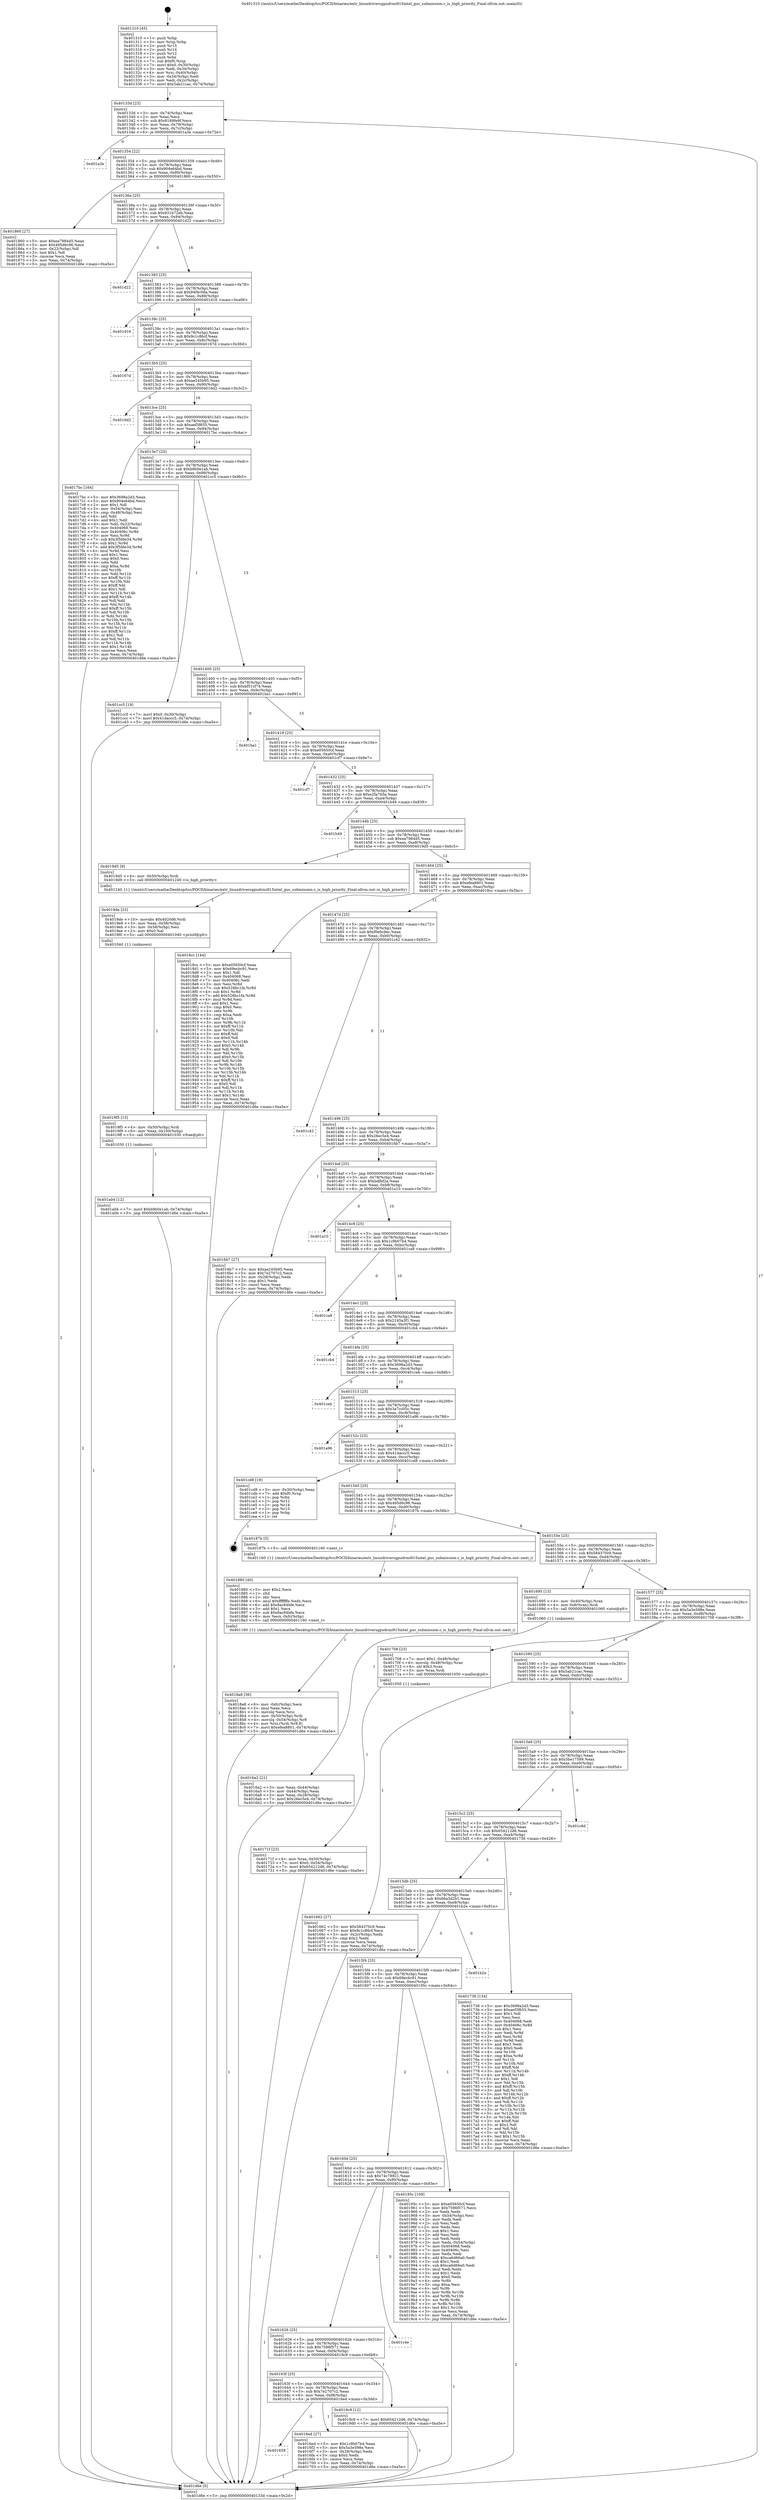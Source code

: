 digraph "0x401310" {
  label = "0x401310 (/mnt/c/Users/mathe/Desktop/tcc/POCII/binaries/extr_linuxdriversgpudrmi915intel_guc_submission.c_is_high_priority_Final-ollvm.out::main(0))"
  labelloc = "t"
  node[shape=record]

  Entry [label="",width=0.3,height=0.3,shape=circle,fillcolor=black,style=filled]
  "0x40133d" [label="{
     0x40133d [23]\l
     | [instrs]\l
     &nbsp;&nbsp;0x40133d \<+3\>: mov -0x74(%rbp),%eax\l
     &nbsp;&nbsp;0x401340 \<+2\>: mov %eax,%ecx\l
     &nbsp;&nbsp;0x401342 \<+6\>: sub $0x8189fe9f,%ecx\l
     &nbsp;&nbsp;0x401348 \<+3\>: mov %eax,-0x78(%rbp)\l
     &nbsp;&nbsp;0x40134b \<+3\>: mov %ecx,-0x7c(%rbp)\l
     &nbsp;&nbsp;0x40134e \<+6\>: je 0000000000401a3e \<main+0x72e\>\l
  }"]
  "0x401a3e" [label="{
     0x401a3e\l
  }", style=dashed]
  "0x401354" [label="{
     0x401354 [22]\l
     | [instrs]\l
     &nbsp;&nbsp;0x401354 \<+5\>: jmp 0000000000401359 \<main+0x49\>\l
     &nbsp;&nbsp;0x401359 \<+3\>: mov -0x78(%rbp),%eax\l
     &nbsp;&nbsp;0x40135c \<+5\>: sub $0x904e64bd,%eax\l
     &nbsp;&nbsp;0x401361 \<+3\>: mov %eax,-0x80(%rbp)\l
     &nbsp;&nbsp;0x401364 \<+6\>: je 0000000000401860 \<main+0x550\>\l
  }"]
  Exit [label="",width=0.3,height=0.3,shape=circle,fillcolor=black,style=filled,peripheries=2]
  "0x401860" [label="{
     0x401860 [27]\l
     | [instrs]\l
     &nbsp;&nbsp;0x401860 \<+5\>: mov $0xea7984d5,%eax\l
     &nbsp;&nbsp;0x401865 \<+5\>: mov $0x495d6c96,%ecx\l
     &nbsp;&nbsp;0x40186a \<+3\>: mov -0x22(%rbp),%dl\l
     &nbsp;&nbsp;0x40186d \<+3\>: test $0x1,%dl\l
     &nbsp;&nbsp;0x401870 \<+3\>: cmovne %ecx,%eax\l
     &nbsp;&nbsp;0x401873 \<+3\>: mov %eax,-0x74(%rbp)\l
     &nbsp;&nbsp;0x401876 \<+5\>: jmp 0000000000401d6e \<main+0xa5e\>\l
  }"]
  "0x40136a" [label="{
     0x40136a [25]\l
     | [instrs]\l
     &nbsp;&nbsp;0x40136a \<+5\>: jmp 000000000040136f \<main+0x5f\>\l
     &nbsp;&nbsp;0x40136f \<+3\>: mov -0x78(%rbp),%eax\l
     &nbsp;&nbsp;0x401372 \<+5\>: sub $0x931b72eb,%eax\l
     &nbsp;&nbsp;0x401377 \<+6\>: mov %eax,-0x84(%rbp)\l
     &nbsp;&nbsp;0x40137d \<+6\>: je 0000000000401d22 \<main+0xa12\>\l
  }"]
  "0x401a04" [label="{
     0x401a04 [12]\l
     | [instrs]\l
     &nbsp;&nbsp;0x401a04 \<+7\>: movl $0xb9b0e1ab,-0x74(%rbp)\l
     &nbsp;&nbsp;0x401a0b \<+5\>: jmp 0000000000401d6e \<main+0xa5e\>\l
  }"]
  "0x401d22" [label="{
     0x401d22\l
  }", style=dashed]
  "0x401383" [label="{
     0x401383 [25]\l
     | [instrs]\l
     &nbsp;&nbsp;0x401383 \<+5\>: jmp 0000000000401388 \<main+0x78\>\l
     &nbsp;&nbsp;0x401388 \<+3\>: mov -0x78(%rbp),%eax\l
     &nbsp;&nbsp;0x40138b \<+5\>: sub $0x94f4c08a,%eax\l
     &nbsp;&nbsp;0x401390 \<+6\>: mov %eax,-0x88(%rbp)\l
     &nbsp;&nbsp;0x401396 \<+6\>: je 0000000000401d16 \<main+0xa06\>\l
  }"]
  "0x4019f5" [label="{
     0x4019f5 [15]\l
     | [instrs]\l
     &nbsp;&nbsp;0x4019f5 \<+4\>: mov -0x50(%rbp),%rdi\l
     &nbsp;&nbsp;0x4019f9 \<+6\>: mov %eax,-0x100(%rbp)\l
     &nbsp;&nbsp;0x4019ff \<+5\>: call 0000000000401030 \<free@plt\>\l
     | [calls]\l
     &nbsp;&nbsp;0x401030 \{1\} (unknown)\l
  }"]
  "0x401d16" [label="{
     0x401d16\l
  }", style=dashed]
  "0x40139c" [label="{
     0x40139c [25]\l
     | [instrs]\l
     &nbsp;&nbsp;0x40139c \<+5\>: jmp 00000000004013a1 \<main+0x91\>\l
     &nbsp;&nbsp;0x4013a1 \<+3\>: mov -0x78(%rbp),%eax\l
     &nbsp;&nbsp;0x4013a4 \<+5\>: sub $0x9c1c86cf,%eax\l
     &nbsp;&nbsp;0x4013a9 \<+6\>: mov %eax,-0x8c(%rbp)\l
     &nbsp;&nbsp;0x4013af \<+6\>: je 000000000040167d \<main+0x36d\>\l
  }"]
  "0x4019de" [label="{
     0x4019de [23]\l
     | [instrs]\l
     &nbsp;&nbsp;0x4019de \<+10\>: movabs $0x4020d6,%rdi\l
     &nbsp;&nbsp;0x4019e8 \<+3\>: mov %eax,-0x58(%rbp)\l
     &nbsp;&nbsp;0x4019eb \<+3\>: mov -0x58(%rbp),%esi\l
     &nbsp;&nbsp;0x4019ee \<+2\>: mov $0x0,%al\l
     &nbsp;&nbsp;0x4019f0 \<+5\>: call 0000000000401040 \<printf@plt\>\l
     | [calls]\l
     &nbsp;&nbsp;0x401040 \{1\} (unknown)\l
  }"]
  "0x40167d" [label="{
     0x40167d\l
  }", style=dashed]
  "0x4013b5" [label="{
     0x4013b5 [25]\l
     | [instrs]\l
     &nbsp;&nbsp;0x4013b5 \<+5\>: jmp 00000000004013ba \<main+0xaa\>\l
     &nbsp;&nbsp;0x4013ba \<+3\>: mov -0x78(%rbp),%eax\l
     &nbsp;&nbsp;0x4013bd \<+5\>: sub $0xae245b95,%eax\l
     &nbsp;&nbsp;0x4013c2 \<+6\>: mov %eax,-0x90(%rbp)\l
     &nbsp;&nbsp;0x4013c8 \<+6\>: je 00000000004016d2 \<main+0x3c2\>\l
  }"]
  "0x4018a8" [label="{
     0x4018a8 [36]\l
     | [instrs]\l
     &nbsp;&nbsp;0x4018a8 \<+6\>: mov -0xfc(%rbp),%ecx\l
     &nbsp;&nbsp;0x4018ae \<+3\>: imul %eax,%ecx\l
     &nbsp;&nbsp;0x4018b1 \<+3\>: movslq %ecx,%rsi\l
     &nbsp;&nbsp;0x4018b4 \<+4\>: mov -0x50(%rbp),%rdi\l
     &nbsp;&nbsp;0x4018b8 \<+4\>: movslq -0x54(%rbp),%r8\l
     &nbsp;&nbsp;0x4018bc \<+4\>: mov %rsi,(%rdi,%r8,8)\l
     &nbsp;&nbsp;0x4018c0 \<+7\>: movl $0xefea8801,-0x74(%rbp)\l
     &nbsp;&nbsp;0x4018c7 \<+5\>: jmp 0000000000401d6e \<main+0xa5e\>\l
  }"]
  "0x4016d2" [label="{
     0x4016d2\l
  }", style=dashed]
  "0x4013ce" [label="{
     0x4013ce [25]\l
     | [instrs]\l
     &nbsp;&nbsp;0x4013ce \<+5\>: jmp 00000000004013d3 \<main+0xc3\>\l
     &nbsp;&nbsp;0x4013d3 \<+3\>: mov -0x78(%rbp),%eax\l
     &nbsp;&nbsp;0x4013d6 \<+5\>: sub $0xaef3f655,%eax\l
     &nbsp;&nbsp;0x4013db \<+6\>: mov %eax,-0x94(%rbp)\l
     &nbsp;&nbsp;0x4013e1 \<+6\>: je 00000000004017bc \<main+0x4ac\>\l
  }"]
  "0x401880" [label="{
     0x401880 [40]\l
     | [instrs]\l
     &nbsp;&nbsp;0x401880 \<+5\>: mov $0x2,%ecx\l
     &nbsp;&nbsp;0x401885 \<+1\>: cltd\l
     &nbsp;&nbsp;0x401886 \<+2\>: idiv %ecx\l
     &nbsp;&nbsp;0x401888 \<+6\>: imul $0xfffffffe,%edx,%ecx\l
     &nbsp;&nbsp;0x40188e \<+6\>: add $0x8ac84bfe,%ecx\l
     &nbsp;&nbsp;0x401894 \<+3\>: add $0x1,%ecx\l
     &nbsp;&nbsp;0x401897 \<+6\>: sub $0x8ac84bfe,%ecx\l
     &nbsp;&nbsp;0x40189d \<+6\>: mov %ecx,-0xfc(%rbp)\l
     &nbsp;&nbsp;0x4018a3 \<+5\>: call 0000000000401160 \<next_i\>\l
     | [calls]\l
     &nbsp;&nbsp;0x401160 \{1\} (/mnt/c/Users/mathe/Desktop/tcc/POCII/binaries/extr_linuxdriversgpudrmi915intel_guc_submission.c_is_high_priority_Final-ollvm.out::next_i)\l
  }"]
  "0x4017bc" [label="{
     0x4017bc [164]\l
     | [instrs]\l
     &nbsp;&nbsp;0x4017bc \<+5\>: mov $0x3698a2d3,%eax\l
     &nbsp;&nbsp;0x4017c1 \<+5\>: mov $0x904e64bd,%ecx\l
     &nbsp;&nbsp;0x4017c6 \<+2\>: mov $0x1,%dl\l
     &nbsp;&nbsp;0x4017c8 \<+3\>: mov -0x54(%rbp),%esi\l
     &nbsp;&nbsp;0x4017cb \<+3\>: cmp -0x48(%rbp),%esi\l
     &nbsp;&nbsp;0x4017ce \<+4\>: setl %dil\l
     &nbsp;&nbsp;0x4017d2 \<+4\>: and $0x1,%dil\l
     &nbsp;&nbsp;0x4017d6 \<+4\>: mov %dil,-0x22(%rbp)\l
     &nbsp;&nbsp;0x4017da \<+7\>: mov 0x404068,%esi\l
     &nbsp;&nbsp;0x4017e1 \<+8\>: mov 0x40406c,%r8d\l
     &nbsp;&nbsp;0x4017e9 \<+3\>: mov %esi,%r9d\l
     &nbsp;&nbsp;0x4017ec \<+7\>: sub $0x3f5fde34,%r9d\l
     &nbsp;&nbsp;0x4017f3 \<+4\>: sub $0x1,%r9d\l
     &nbsp;&nbsp;0x4017f7 \<+7\>: add $0x3f5fde34,%r9d\l
     &nbsp;&nbsp;0x4017fe \<+4\>: imul %r9d,%esi\l
     &nbsp;&nbsp;0x401802 \<+3\>: and $0x1,%esi\l
     &nbsp;&nbsp;0x401805 \<+3\>: cmp $0x0,%esi\l
     &nbsp;&nbsp;0x401808 \<+4\>: sete %dil\l
     &nbsp;&nbsp;0x40180c \<+4\>: cmp $0xa,%r8d\l
     &nbsp;&nbsp;0x401810 \<+4\>: setl %r10b\l
     &nbsp;&nbsp;0x401814 \<+3\>: mov %dil,%r11b\l
     &nbsp;&nbsp;0x401817 \<+4\>: xor $0xff,%r11b\l
     &nbsp;&nbsp;0x40181b \<+3\>: mov %r10b,%bl\l
     &nbsp;&nbsp;0x40181e \<+3\>: xor $0xff,%bl\l
     &nbsp;&nbsp;0x401821 \<+3\>: xor $0x1,%dl\l
     &nbsp;&nbsp;0x401824 \<+3\>: mov %r11b,%r14b\l
     &nbsp;&nbsp;0x401827 \<+4\>: and $0xff,%r14b\l
     &nbsp;&nbsp;0x40182b \<+3\>: and %dl,%dil\l
     &nbsp;&nbsp;0x40182e \<+3\>: mov %bl,%r15b\l
     &nbsp;&nbsp;0x401831 \<+4\>: and $0xff,%r15b\l
     &nbsp;&nbsp;0x401835 \<+3\>: and %dl,%r10b\l
     &nbsp;&nbsp;0x401838 \<+3\>: or %dil,%r14b\l
     &nbsp;&nbsp;0x40183b \<+3\>: or %r10b,%r15b\l
     &nbsp;&nbsp;0x40183e \<+3\>: xor %r15b,%r14b\l
     &nbsp;&nbsp;0x401841 \<+3\>: or %bl,%r11b\l
     &nbsp;&nbsp;0x401844 \<+4\>: xor $0xff,%r11b\l
     &nbsp;&nbsp;0x401848 \<+3\>: or $0x1,%dl\l
     &nbsp;&nbsp;0x40184b \<+3\>: and %dl,%r11b\l
     &nbsp;&nbsp;0x40184e \<+3\>: or %r11b,%r14b\l
     &nbsp;&nbsp;0x401851 \<+4\>: test $0x1,%r14b\l
     &nbsp;&nbsp;0x401855 \<+3\>: cmovne %ecx,%eax\l
     &nbsp;&nbsp;0x401858 \<+3\>: mov %eax,-0x74(%rbp)\l
     &nbsp;&nbsp;0x40185b \<+5\>: jmp 0000000000401d6e \<main+0xa5e\>\l
  }"]
  "0x4013e7" [label="{
     0x4013e7 [25]\l
     | [instrs]\l
     &nbsp;&nbsp;0x4013e7 \<+5\>: jmp 00000000004013ec \<main+0xdc\>\l
     &nbsp;&nbsp;0x4013ec \<+3\>: mov -0x78(%rbp),%eax\l
     &nbsp;&nbsp;0x4013ef \<+5\>: sub $0xb9b0e1ab,%eax\l
     &nbsp;&nbsp;0x4013f4 \<+6\>: mov %eax,-0x98(%rbp)\l
     &nbsp;&nbsp;0x4013fa \<+6\>: je 0000000000401cc5 \<main+0x9b5\>\l
  }"]
  "0x40171f" [label="{
     0x40171f [23]\l
     | [instrs]\l
     &nbsp;&nbsp;0x40171f \<+4\>: mov %rax,-0x50(%rbp)\l
     &nbsp;&nbsp;0x401723 \<+7\>: movl $0x0,-0x54(%rbp)\l
     &nbsp;&nbsp;0x40172a \<+7\>: movl $0x654212d6,-0x74(%rbp)\l
     &nbsp;&nbsp;0x401731 \<+5\>: jmp 0000000000401d6e \<main+0xa5e\>\l
  }"]
  "0x401cc5" [label="{
     0x401cc5 [19]\l
     | [instrs]\l
     &nbsp;&nbsp;0x401cc5 \<+7\>: movl $0x0,-0x30(%rbp)\l
     &nbsp;&nbsp;0x401ccc \<+7\>: movl $0x41daccc5,-0x74(%rbp)\l
     &nbsp;&nbsp;0x401cd3 \<+5\>: jmp 0000000000401d6e \<main+0xa5e\>\l
  }"]
  "0x401400" [label="{
     0x401400 [25]\l
     | [instrs]\l
     &nbsp;&nbsp;0x401400 \<+5\>: jmp 0000000000401405 \<main+0xf5\>\l
     &nbsp;&nbsp;0x401405 \<+3\>: mov -0x78(%rbp),%eax\l
     &nbsp;&nbsp;0x401408 \<+5\>: sub $0xbf51cf74,%eax\l
     &nbsp;&nbsp;0x40140d \<+6\>: mov %eax,-0x9c(%rbp)\l
     &nbsp;&nbsp;0x401413 \<+6\>: je 0000000000401ba1 \<main+0x891\>\l
  }"]
  "0x401658" [label="{
     0x401658\l
  }", style=dashed]
  "0x401ba1" [label="{
     0x401ba1\l
  }", style=dashed]
  "0x401419" [label="{
     0x401419 [25]\l
     | [instrs]\l
     &nbsp;&nbsp;0x401419 \<+5\>: jmp 000000000040141e \<main+0x10e\>\l
     &nbsp;&nbsp;0x40141e \<+3\>: mov -0x78(%rbp),%eax\l
     &nbsp;&nbsp;0x401421 \<+5\>: sub $0xe05650cf,%eax\l
     &nbsp;&nbsp;0x401426 \<+6\>: mov %eax,-0xa0(%rbp)\l
     &nbsp;&nbsp;0x40142c \<+6\>: je 0000000000401cf7 \<main+0x9e7\>\l
  }"]
  "0x4016ed" [label="{
     0x4016ed [27]\l
     | [instrs]\l
     &nbsp;&nbsp;0x4016ed \<+5\>: mov $0x1c9b07b4,%eax\l
     &nbsp;&nbsp;0x4016f2 \<+5\>: mov $0x5a3e598e,%ecx\l
     &nbsp;&nbsp;0x4016f7 \<+3\>: mov -0x28(%rbp),%edx\l
     &nbsp;&nbsp;0x4016fa \<+3\>: cmp $0x0,%edx\l
     &nbsp;&nbsp;0x4016fd \<+3\>: cmove %ecx,%eax\l
     &nbsp;&nbsp;0x401700 \<+3\>: mov %eax,-0x74(%rbp)\l
     &nbsp;&nbsp;0x401703 \<+5\>: jmp 0000000000401d6e \<main+0xa5e\>\l
  }"]
  "0x401cf7" [label="{
     0x401cf7\l
  }", style=dashed]
  "0x401432" [label="{
     0x401432 [25]\l
     | [instrs]\l
     &nbsp;&nbsp;0x401432 \<+5\>: jmp 0000000000401437 \<main+0x127\>\l
     &nbsp;&nbsp;0x401437 \<+3\>: mov -0x78(%rbp),%eax\l
     &nbsp;&nbsp;0x40143a \<+5\>: sub $0xe2fa700a,%eax\l
     &nbsp;&nbsp;0x40143f \<+6\>: mov %eax,-0xa4(%rbp)\l
     &nbsp;&nbsp;0x401445 \<+6\>: je 0000000000401b49 \<main+0x839\>\l
  }"]
  "0x40163f" [label="{
     0x40163f [25]\l
     | [instrs]\l
     &nbsp;&nbsp;0x40163f \<+5\>: jmp 0000000000401644 \<main+0x334\>\l
     &nbsp;&nbsp;0x401644 \<+3\>: mov -0x78(%rbp),%eax\l
     &nbsp;&nbsp;0x401647 \<+5\>: sub $0x7e2707c2,%eax\l
     &nbsp;&nbsp;0x40164c \<+6\>: mov %eax,-0xf8(%rbp)\l
     &nbsp;&nbsp;0x401652 \<+6\>: je 00000000004016ed \<main+0x3dd\>\l
  }"]
  "0x401b49" [label="{
     0x401b49\l
  }", style=dashed]
  "0x40144b" [label="{
     0x40144b [25]\l
     | [instrs]\l
     &nbsp;&nbsp;0x40144b \<+5\>: jmp 0000000000401450 \<main+0x140\>\l
     &nbsp;&nbsp;0x401450 \<+3\>: mov -0x78(%rbp),%eax\l
     &nbsp;&nbsp;0x401453 \<+5\>: sub $0xea7984d5,%eax\l
     &nbsp;&nbsp;0x401458 \<+6\>: mov %eax,-0xa8(%rbp)\l
     &nbsp;&nbsp;0x40145e \<+6\>: je 00000000004019d5 \<main+0x6c5\>\l
  }"]
  "0x4019c9" [label="{
     0x4019c9 [12]\l
     | [instrs]\l
     &nbsp;&nbsp;0x4019c9 \<+7\>: movl $0x654212d6,-0x74(%rbp)\l
     &nbsp;&nbsp;0x4019d0 \<+5\>: jmp 0000000000401d6e \<main+0xa5e\>\l
  }"]
  "0x4019d5" [label="{
     0x4019d5 [9]\l
     | [instrs]\l
     &nbsp;&nbsp;0x4019d5 \<+4\>: mov -0x50(%rbp),%rdi\l
     &nbsp;&nbsp;0x4019d9 \<+5\>: call 0000000000401240 \<is_high_priority\>\l
     | [calls]\l
     &nbsp;&nbsp;0x401240 \{1\} (/mnt/c/Users/mathe/Desktop/tcc/POCII/binaries/extr_linuxdriversgpudrmi915intel_guc_submission.c_is_high_priority_Final-ollvm.out::is_high_priority)\l
  }"]
  "0x401464" [label="{
     0x401464 [25]\l
     | [instrs]\l
     &nbsp;&nbsp;0x401464 \<+5\>: jmp 0000000000401469 \<main+0x159\>\l
     &nbsp;&nbsp;0x401469 \<+3\>: mov -0x78(%rbp),%eax\l
     &nbsp;&nbsp;0x40146c \<+5\>: sub $0xefea8801,%eax\l
     &nbsp;&nbsp;0x401471 \<+6\>: mov %eax,-0xac(%rbp)\l
     &nbsp;&nbsp;0x401477 \<+6\>: je 00000000004018cc \<main+0x5bc\>\l
  }"]
  "0x401626" [label="{
     0x401626 [25]\l
     | [instrs]\l
     &nbsp;&nbsp;0x401626 \<+5\>: jmp 000000000040162b \<main+0x31b\>\l
     &nbsp;&nbsp;0x40162b \<+3\>: mov -0x78(%rbp),%eax\l
     &nbsp;&nbsp;0x40162e \<+5\>: sub $0x7596f571,%eax\l
     &nbsp;&nbsp;0x401633 \<+6\>: mov %eax,-0xf4(%rbp)\l
     &nbsp;&nbsp;0x401639 \<+6\>: je 00000000004019c9 \<main+0x6b9\>\l
  }"]
  "0x4018cc" [label="{
     0x4018cc [144]\l
     | [instrs]\l
     &nbsp;&nbsp;0x4018cc \<+5\>: mov $0xe05650cf,%eax\l
     &nbsp;&nbsp;0x4018d1 \<+5\>: mov $0x69ecbc91,%ecx\l
     &nbsp;&nbsp;0x4018d6 \<+2\>: mov $0x1,%dl\l
     &nbsp;&nbsp;0x4018d8 \<+7\>: mov 0x404068,%esi\l
     &nbsp;&nbsp;0x4018df \<+7\>: mov 0x40406c,%edi\l
     &nbsp;&nbsp;0x4018e6 \<+3\>: mov %esi,%r8d\l
     &nbsp;&nbsp;0x4018e9 \<+7\>: sub $0x528bc1fa,%r8d\l
     &nbsp;&nbsp;0x4018f0 \<+4\>: sub $0x1,%r8d\l
     &nbsp;&nbsp;0x4018f4 \<+7\>: add $0x528bc1fa,%r8d\l
     &nbsp;&nbsp;0x4018fb \<+4\>: imul %r8d,%esi\l
     &nbsp;&nbsp;0x4018ff \<+3\>: and $0x1,%esi\l
     &nbsp;&nbsp;0x401902 \<+3\>: cmp $0x0,%esi\l
     &nbsp;&nbsp;0x401905 \<+4\>: sete %r9b\l
     &nbsp;&nbsp;0x401909 \<+3\>: cmp $0xa,%edi\l
     &nbsp;&nbsp;0x40190c \<+4\>: setl %r10b\l
     &nbsp;&nbsp;0x401910 \<+3\>: mov %r9b,%r11b\l
     &nbsp;&nbsp;0x401913 \<+4\>: xor $0xff,%r11b\l
     &nbsp;&nbsp;0x401917 \<+3\>: mov %r10b,%bl\l
     &nbsp;&nbsp;0x40191a \<+3\>: xor $0xff,%bl\l
     &nbsp;&nbsp;0x40191d \<+3\>: xor $0x0,%dl\l
     &nbsp;&nbsp;0x401920 \<+3\>: mov %r11b,%r14b\l
     &nbsp;&nbsp;0x401923 \<+4\>: and $0x0,%r14b\l
     &nbsp;&nbsp;0x401927 \<+3\>: and %dl,%r9b\l
     &nbsp;&nbsp;0x40192a \<+3\>: mov %bl,%r15b\l
     &nbsp;&nbsp;0x40192d \<+4\>: and $0x0,%r15b\l
     &nbsp;&nbsp;0x401931 \<+3\>: and %dl,%r10b\l
     &nbsp;&nbsp;0x401934 \<+3\>: or %r9b,%r14b\l
     &nbsp;&nbsp;0x401937 \<+3\>: or %r10b,%r15b\l
     &nbsp;&nbsp;0x40193a \<+3\>: xor %r15b,%r14b\l
     &nbsp;&nbsp;0x40193d \<+3\>: or %bl,%r11b\l
     &nbsp;&nbsp;0x401940 \<+4\>: xor $0xff,%r11b\l
     &nbsp;&nbsp;0x401944 \<+3\>: or $0x0,%dl\l
     &nbsp;&nbsp;0x401947 \<+3\>: and %dl,%r11b\l
     &nbsp;&nbsp;0x40194a \<+3\>: or %r11b,%r14b\l
     &nbsp;&nbsp;0x40194d \<+4\>: test $0x1,%r14b\l
     &nbsp;&nbsp;0x401951 \<+3\>: cmovne %ecx,%eax\l
     &nbsp;&nbsp;0x401954 \<+3\>: mov %eax,-0x74(%rbp)\l
     &nbsp;&nbsp;0x401957 \<+5\>: jmp 0000000000401d6e \<main+0xa5e\>\l
  }"]
  "0x40147d" [label="{
     0x40147d [25]\l
     | [instrs]\l
     &nbsp;&nbsp;0x40147d \<+5\>: jmp 0000000000401482 \<main+0x172\>\l
     &nbsp;&nbsp;0x401482 \<+3\>: mov -0x78(%rbp),%eax\l
     &nbsp;&nbsp;0x401485 \<+5\>: sub $0xf0e0c9ec,%eax\l
     &nbsp;&nbsp;0x40148a \<+6\>: mov %eax,-0xb0(%rbp)\l
     &nbsp;&nbsp;0x401490 \<+6\>: je 0000000000401c42 \<main+0x932\>\l
  }"]
  "0x401c4e" [label="{
     0x401c4e\l
  }", style=dashed]
  "0x401c42" [label="{
     0x401c42\l
  }", style=dashed]
  "0x401496" [label="{
     0x401496 [25]\l
     | [instrs]\l
     &nbsp;&nbsp;0x401496 \<+5\>: jmp 000000000040149b \<main+0x18b\>\l
     &nbsp;&nbsp;0x40149b \<+3\>: mov -0x78(%rbp),%eax\l
     &nbsp;&nbsp;0x40149e \<+5\>: sub $0x26ec5e4,%eax\l
     &nbsp;&nbsp;0x4014a3 \<+6\>: mov %eax,-0xb4(%rbp)\l
     &nbsp;&nbsp;0x4014a9 \<+6\>: je 00000000004016b7 \<main+0x3a7\>\l
  }"]
  "0x40160d" [label="{
     0x40160d [25]\l
     | [instrs]\l
     &nbsp;&nbsp;0x40160d \<+5\>: jmp 0000000000401612 \<main+0x302\>\l
     &nbsp;&nbsp;0x401612 \<+3\>: mov -0x78(%rbp),%eax\l
     &nbsp;&nbsp;0x401615 \<+5\>: sub $0x74c78921,%eax\l
     &nbsp;&nbsp;0x40161a \<+6\>: mov %eax,-0xf0(%rbp)\l
     &nbsp;&nbsp;0x401620 \<+6\>: je 0000000000401c4e \<main+0x93e\>\l
  }"]
  "0x4016b7" [label="{
     0x4016b7 [27]\l
     | [instrs]\l
     &nbsp;&nbsp;0x4016b7 \<+5\>: mov $0xae245b95,%eax\l
     &nbsp;&nbsp;0x4016bc \<+5\>: mov $0x7e2707c2,%ecx\l
     &nbsp;&nbsp;0x4016c1 \<+3\>: mov -0x28(%rbp),%edx\l
     &nbsp;&nbsp;0x4016c4 \<+3\>: cmp $0x1,%edx\l
     &nbsp;&nbsp;0x4016c7 \<+3\>: cmovl %ecx,%eax\l
     &nbsp;&nbsp;0x4016ca \<+3\>: mov %eax,-0x74(%rbp)\l
     &nbsp;&nbsp;0x4016cd \<+5\>: jmp 0000000000401d6e \<main+0xa5e\>\l
  }"]
  "0x4014af" [label="{
     0x4014af [25]\l
     | [instrs]\l
     &nbsp;&nbsp;0x4014af \<+5\>: jmp 00000000004014b4 \<main+0x1a4\>\l
     &nbsp;&nbsp;0x4014b4 \<+3\>: mov -0x78(%rbp),%eax\l
     &nbsp;&nbsp;0x4014b7 \<+5\>: sub $0xbdfbf2a,%eax\l
     &nbsp;&nbsp;0x4014bc \<+6\>: mov %eax,-0xb8(%rbp)\l
     &nbsp;&nbsp;0x4014c2 \<+6\>: je 0000000000401a10 \<main+0x700\>\l
  }"]
  "0x40195c" [label="{
     0x40195c [109]\l
     | [instrs]\l
     &nbsp;&nbsp;0x40195c \<+5\>: mov $0xe05650cf,%eax\l
     &nbsp;&nbsp;0x401961 \<+5\>: mov $0x7596f571,%ecx\l
     &nbsp;&nbsp;0x401966 \<+2\>: xor %edx,%edx\l
     &nbsp;&nbsp;0x401968 \<+3\>: mov -0x54(%rbp),%esi\l
     &nbsp;&nbsp;0x40196b \<+2\>: mov %edx,%edi\l
     &nbsp;&nbsp;0x40196d \<+2\>: sub %esi,%edi\l
     &nbsp;&nbsp;0x40196f \<+2\>: mov %edx,%esi\l
     &nbsp;&nbsp;0x401971 \<+3\>: sub $0x1,%esi\l
     &nbsp;&nbsp;0x401974 \<+2\>: add %esi,%edi\l
     &nbsp;&nbsp;0x401976 \<+2\>: sub %edi,%edx\l
     &nbsp;&nbsp;0x401978 \<+3\>: mov %edx,-0x54(%rbp)\l
     &nbsp;&nbsp;0x40197b \<+7\>: mov 0x404068,%edx\l
     &nbsp;&nbsp;0x401982 \<+7\>: mov 0x40406c,%esi\l
     &nbsp;&nbsp;0x401989 \<+2\>: mov %edx,%edi\l
     &nbsp;&nbsp;0x40198b \<+6\>: add $0xca6d66a0,%edi\l
     &nbsp;&nbsp;0x401991 \<+3\>: sub $0x1,%edi\l
     &nbsp;&nbsp;0x401994 \<+6\>: sub $0xca6d66a0,%edi\l
     &nbsp;&nbsp;0x40199a \<+3\>: imul %edi,%edx\l
     &nbsp;&nbsp;0x40199d \<+3\>: and $0x1,%edx\l
     &nbsp;&nbsp;0x4019a0 \<+3\>: cmp $0x0,%edx\l
     &nbsp;&nbsp;0x4019a3 \<+4\>: sete %r8b\l
     &nbsp;&nbsp;0x4019a7 \<+3\>: cmp $0xa,%esi\l
     &nbsp;&nbsp;0x4019aa \<+4\>: setl %r9b\l
     &nbsp;&nbsp;0x4019ae \<+3\>: mov %r8b,%r10b\l
     &nbsp;&nbsp;0x4019b1 \<+3\>: and %r9b,%r10b\l
     &nbsp;&nbsp;0x4019b4 \<+3\>: xor %r9b,%r8b\l
     &nbsp;&nbsp;0x4019b7 \<+3\>: or %r8b,%r10b\l
     &nbsp;&nbsp;0x4019ba \<+4\>: test $0x1,%r10b\l
     &nbsp;&nbsp;0x4019be \<+3\>: cmovne %ecx,%eax\l
     &nbsp;&nbsp;0x4019c1 \<+3\>: mov %eax,-0x74(%rbp)\l
     &nbsp;&nbsp;0x4019c4 \<+5\>: jmp 0000000000401d6e \<main+0xa5e\>\l
  }"]
  "0x401a10" [label="{
     0x401a10\l
  }", style=dashed]
  "0x4014c8" [label="{
     0x4014c8 [25]\l
     | [instrs]\l
     &nbsp;&nbsp;0x4014c8 \<+5\>: jmp 00000000004014cd \<main+0x1bd\>\l
     &nbsp;&nbsp;0x4014cd \<+3\>: mov -0x78(%rbp),%eax\l
     &nbsp;&nbsp;0x4014d0 \<+5\>: sub $0x1c9b07b4,%eax\l
     &nbsp;&nbsp;0x4014d5 \<+6\>: mov %eax,-0xbc(%rbp)\l
     &nbsp;&nbsp;0x4014db \<+6\>: je 0000000000401ca8 \<main+0x998\>\l
  }"]
  "0x4015f4" [label="{
     0x4015f4 [25]\l
     | [instrs]\l
     &nbsp;&nbsp;0x4015f4 \<+5\>: jmp 00000000004015f9 \<main+0x2e9\>\l
     &nbsp;&nbsp;0x4015f9 \<+3\>: mov -0x78(%rbp),%eax\l
     &nbsp;&nbsp;0x4015fc \<+5\>: sub $0x69ecbc91,%eax\l
     &nbsp;&nbsp;0x401601 \<+6\>: mov %eax,-0xec(%rbp)\l
     &nbsp;&nbsp;0x401607 \<+6\>: je 000000000040195c \<main+0x64c\>\l
  }"]
  "0x401ca8" [label="{
     0x401ca8\l
  }", style=dashed]
  "0x4014e1" [label="{
     0x4014e1 [25]\l
     | [instrs]\l
     &nbsp;&nbsp;0x4014e1 \<+5\>: jmp 00000000004014e6 \<main+0x1d6\>\l
     &nbsp;&nbsp;0x4014e6 \<+3\>: mov -0x78(%rbp),%eax\l
     &nbsp;&nbsp;0x4014e9 \<+5\>: sub $0x2145a3f1,%eax\l
     &nbsp;&nbsp;0x4014ee \<+6\>: mov %eax,-0xc0(%rbp)\l
     &nbsp;&nbsp;0x4014f4 \<+6\>: je 0000000000401cb4 \<main+0x9a4\>\l
  }"]
  "0x401b2e" [label="{
     0x401b2e\l
  }", style=dashed]
  "0x401cb4" [label="{
     0x401cb4\l
  }", style=dashed]
  "0x4014fa" [label="{
     0x4014fa [25]\l
     | [instrs]\l
     &nbsp;&nbsp;0x4014fa \<+5\>: jmp 00000000004014ff \<main+0x1ef\>\l
     &nbsp;&nbsp;0x4014ff \<+3\>: mov -0x78(%rbp),%eax\l
     &nbsp;&nbsp;0x401502 \<+5\>: sub $0x3698a2d3,%eax\l
     &nbsp;&nbsp;0x401507 \<+6\>: mov %eax,-0xc4(%rbp)\l
     &nbsp;&nbsp;0x40150d \<+6\>: je 0000000000401ceb \<main+0x9db\>\l
  }"]
  "0x4015db" [label="{
     0x4015db [25]\l
     | [instrs]\l
     &nbsp;&nbsp;0x4015db \<+5\>: jmp 00000000004015e0 \<main+0x2d0\>\l
     &nbsp;&nbsp;0x4015e0 \<+3\>: mov -0x78(%rbp),%eax\l
     &nbsp;&nbsp;0x4015e3 \<+5\>: sub $0x66a3d2b1,%eax\l
     &nbsp;&nbsp;0x4015e8 \<+6\>: mov %eax,-0xe8(%rbp)\l
     &nbsp;&nbsp;0x4015ee \<+6\>: je 0000000000401b2e \<main+0x81e\>\l
  }"]
  "0x401ceb" [label="{
     0x401ceb\l
  }", style=dashed]
  "0x401513" [label="{
     0x401513 [25]\l
     | [instrs]\l
     &nbsp;&nbsp;0x401513 \<+5\>: jmp 0000000000401518 \<main+0x208\>\l
     &nbsp;&nbsp;0x401518 \<+3\>: mov -0x78(%rbp),%eax\l
     &nbsp;&nbsp;0x40151b \<+5\>: sub $0x3a7cc05c,%eax\l
     &nbsp;&nbsp;0x401520 \<+6\>: mov %eax,-0xc8(%rbp)\l
     &nbsp;&nbsp;0x401526 \<+6\>: je 0000000000401a96 \<main+0x786\>\l
  }"]
  "0x401736" [label="{
     0x401736 [134]\l
     | [instrs]\l
     &nbsp;&nbsp;0x401736 \<+5\>: mov $0x3698a2d3,%eax\l
     &nbsp;&nbsp;0x40173b \<+5\>: mov $0xaef3f655,%ecx\l
     &nbsp;&nbsp;0x401740 \<+2\>: mov $0x1,%dl\l
     &nbsp;&nbsp;0x401742 \<+2\>: xor %esi,%esi\l
     &nbsp;&nbsp;0x401744 \<+7\>: mov 0x404068,%edi\l
     &nbsp;&nbsp;0x40174b \<+8\>: mov 0x40406c,%r8d\l
     &nbsp;&nbsp;0x401753 \<+3\>: sub $0x1,%esi\l
     &nbsp;&nbsp;0x401756 \<+3\>: mov %edi,%r9d\l
     &nbsp;&nbsp;0x401759 \<+3\>: add %esi,%r9d\l
     &nbsp;&nbsp;0x40175c \<+4\>: imul %r9d,%edi\l
     &nbsp;&nbsp;0x401760 \<+3\>: and $0x1,%edi\l
     &nbsp;&nbsp;0x401763 \<+3\>: cmp $0x0,%edi\l
     &nbsp;&nbsp;0x401766 \<+4\>: sete %r10b\l
     &nbsp;&nbsp;0x40176a \<+4\>: cmp $0xa,%r8d\l
     &nbsp;&nbsp;0x40176e \<+4\>: setl %r11b\l
     &nbsp;&nbsp;0x401772 \<+3\>: mov %r10b,%bl\l
     &nbsp;&nbsp;0x401775 \<+3\>: xor $0xff,%bl\l
     &nbsp;&nbsp;0x401778 \<+3\>: mov %r11b,%r14b\l
     &nbsp;&nbsp;0x40177b \<+4\>: xor $0xff,%r14b\l
     &nbsp;&nbsp;0x40177f \<+3\>: xor $0x1,%dl\l
     &nbsp;&nbsp;0x401782 \<+3\>: mov %bl,%r15b\l
     &nbsp;&nbsp;0x401785 \<+4\>: and $0xff,%r15b\l
     &nbsp;&nbsp;0x401789 \<+3\>: and %dl,%r10b\l
     &nbsp;&nbsp;0x40178c \<+3\>: mov %r14b,%r12b\l
     &nbsp;&nbsp;0x40178f \<+4\>: and $0xff,%r12b\l
     &nbsp;&nbsp;0x401793 \<+3\>: and %dl,%r11b\l
     &nbsp;&nbsp;0x401796 \<+3\>: or %r10b,%r15b\l
     &nbsp;&nbsp;0x401799 \<+3\>: or %r11b,%r12b\l
     &nbsp;&nbsp;0x40179c \<+3\>: xor %r12b,%r15b\l
     &nbsp;&nbsp;0x40179f \<+3\>: or %r14b,%bl\l
     &nbsp;&nbsp;0x4017a2 \<+3\>: xor $0xff,%bl\l
     &nbsp;&nbsp;0x4017a5 \<+3\>: or $0x1,%dl\l
     &nbsp;&nbsp;0x4017a8 \<+2\>: and %dl,%bl\l
     &nbsp;&nbsp;0x4017aa \<+3\>: or %bl,%r15b\l
     &nbsp;&nbsp;0x4017ad \<+4\>: test $0x1,%r15b\l
     &nbsp;&nbsp;0x4017b1 \<+3\>: cmovne %ecx,%eax\l
     &nbsp;&nbsp;0x4017b4 \<+3\>: mov %eax,-0x74(%rbp)\l
     &nbsp;&nbsp;0x4017b7 \<+5\>: jmp 0000000000401d6e \<main+0xa5e\>\l
  }"]
  "0x401a96" [label="{
     0x401a96\l
  }", style=dashed]
  "0x40152c" [label="{
     0x40152c [25]\l
     | [instrs]\l
     &nbsp;&nbsp;0x40152c \<+5\>: jmp 0000000000401531 \<main+0x221\>\l
     &nbsp;&nbsp;0x401531 \<+3\>: mov -0x78(%rbp),%eax\l
     &nbsp;&nbsp;0x401534 \<+5\>: sub $0x41daccc5,%eax\l
     &nbsp;&nbsp;0x401539 \<+6\>: mov %eax,-0xcc(%rbp)\l
     &nbsp;&nbsp;0x40153f \<+6\>: je 0000000000401cd8 \<main+0x9c8\>\l
  }"]
  "0x4015c2" [label="{
     0x4015c2 [25]\l
     | [instrs]\l
     &nbsp;&nbsp;0x4015c2 \<+5\>: jmp 00000000004015c7 \<main+0x2b7\>\l
     &nbsp;&nbsp;0x4015c7 \<+3\>: mov -0x78(%rbp),%eax\l
     &nbsp;&nbsp;0x4015ca \<+5\>: sub $0x654212d6,%eax\l
     &nbsp;&nbsp;0x4015cf \<+6\>: mov %eax,-0xe4(%rbp)\l
     &nbsp;&nbsp;0x4015d5 \<+6\>: je 0000000000401736 \<main+0x426\>\l
  }"]
  "0x401cd8" [label="{
     0x401cd8 [19]\l
     | [instrs]\l
     &nbsp;&nbsp;0x401cd8 \<+3\>: mov -0x30(%rbp),%eax\l
     &nbsp;&nbsp;0x401cdb \<+7\>: add $0xf0,%rsp\l
     &nbsp;&nbsp;0x401ce2 \<+1\>: pop %rbx\l
     &nbsp;&nbsp;0x401ce3 \<+2\>: pop %r12\l
     &nbsp;&nbsp;0x401ce5 \<+2\>: pop %r14\l
     &nbsp;&nbsp;0x401ce7 \<+2\>: pop %r15\l
     &nbsp;&nbsp;0x401ce9 \<+1\>: pop %rbp\l
     &nbsp;&nbsp;0x401cea \<+1\>: ret\l
  }"]
  "0x401545" [label="{
     0x401545 [25]\l
     | [instrs]\l
     &nbsp;&nbsp;0x401545 \<+5\>: jmp 000000000040154a \<main+0x23a\>\l
     &nbsp;&nbsp;0x40154a \<+3\>: mov -0x78(%rbp),%eax\l
     &nbsp;&nbsp;0x40154d \<+5\>: sub $0x495d6c96,%eax\l
     &nbsp;&nbsp;0x401552 \<+6\>: mov %eax,-0xd0(%rbp)\l
     &nbsp;&nbsp;0x401558 \<+6\>: je 000000000040187b \<main+0x56b\>\l
  }"]
  "0x401c6d" [label="{
     0x401c6d\l
  }", style=dashed]
  "0x40187b" [label="{
     0x40187b [5]\l
     | [instrs]\l
     &nbsp;&nbsp;0x40187b \<+5\>: call 0000000000401160 \<next_i\>\l
     | [calls]\l
     &nbsp;&nbsp;0x401160 \{1\} (/mnt/c/Users/mathe/Desktop/tcc/POCII/binaries/extr_linuxdriversgpudrmi915intel_guc_submission.c_is_high_priority_Final-ollvm.out::next_i)\l
  }"]
  "0x40155e" [label="{
     0x40155e [25]\l
     | [instrs]\l
     &nbsp;&nbsp;0x40155e \<+5\>: jmp 0000000000401563 \<main+0x253\>\l
     &nbsp;&nbsp;0x401563 \<+3\>: mov -0x78(%rbp),%eax\l
     &nbsp;&nbsp;0x401566 \<+5\>: sub $0x584370c9,%eax\l
     &nbsp;&nbsp;0x40156b \<+6\>: mov %eax,-0xd4(%rbp)\l
     &nbsp;&nbsp;0x401571 \<+6\>: je 0000000000401695 \<main+0x385\>\l
  }"]
  "0x4016a2" [label="{
     0x4016a2 [21]\l
     | [instrs]\l
     &nbsp;&nbsp;0x4016a2 \<+3\>: mov %eax,-0x44(%rbp)\l
     &nbsp;&nbsp;0x4016a5 \<+3\>: mov -0x44(%rbp),%eax\l
     &nbsp;&nbsp;0x4016a8 \<+3\>: mov %eax,-0x28(%rbp)\l
     &nbsp;&nbsp;0x4016ab \<+7\>: movl $0x26ec5e4,-0x74(%rbp)\l
     &nbsp;&nbsp;0x4016b2 \<+5\>: jmp 0000000000401d6e \<main+0xa5e\>\l
  }"]
  "0x401695" [label="{
     0x401695 [13]\l
     | [instrs]\l
     &nbsp;&nbsp;0x401695 \<+4\>: mov -0x40(%rbp),%rax\l
     &nbsp;&nbsp;0x401699 \<+4\>: mov 0x8(%rax),%rdi\l
     &nbsp;&nbsp;0x40169d \<+5\>: call 0000000000401060 \<atoi@plt\>\l
     | [calls]\l
     &nbsp;&nbsp;0x401060 \{1\} (unknown)\l
  }"]
  "0x401577" [label="{
     0x401577 [25]\l
     | [instrs]\l
     &nbsp;&nbsp;0x401577 \<+5\>: jmp 000000000040157c \<main+0x26c\>\l
     &nbsp;&nbsp;0x40157c \<+3\>: mov -0x78(%rbp),%eax\l
     &nbsp;&nbsp;0x40157f \<+5\>: sub $0x5a3e598e,%eax\l
     &nbsp;&nbsp;0x401584 \<+6\>: mov %eax,-0xd8(%rbp)\l
     &nbsp;&nbsp;0x40158a \<+6\>: je 0000000000401708 \<main+0x3f8\>\l
  }"]
  "0x401310" [label="{
     0x401310 [45]\l
     | [instrs]\l
     &nbsp;&nbsp;0x401310 \<+1\>: push %rbp\l
     &nbsp;&nbsp;0x401311 \<+3\>: mov %rsp,%rbp\l
     &nbsp;&nbsp;0x401314 \<+2\>: push %r15\l
     &nbsp;&nbsp;0x401316 \<+2\>: push %r14\l
     &nbsp;&nbsp;0x401318 \<+2\>: push %r12\l
     &nbsp;&nbsp;0x40131a \<+1\>: push %rbx\l
     &nbsp;&nbsp;0x40131b \<+7\>: sub $0xf0,%rsp\l
     &nbsp;&nbsp;0x401322 \<+7\>: movl $0x0,-0x30(%rbp)\l
     &nbsp;&nbsp;0x401329 \<+3\>: mov %edi,-0x34(%rbp)\l
     &nbsp;&nbsp;0x40132c \<+4\>: mov %rsi,-0x40(%rbp)\l
     &nbsp;&nbsp;0x401330 \<+3\>: mov -0x34(%rbp),%edi\l
     &nbsp;&nbsp;0x401333 \<+3\>: mov %edi,-0x2c(%rbp)\l
     &nbsp;&nbsp;0x401336 \<+7\>: movl $0x5ab21cac,-0x74(%rbp)\l
  }"]
  "0x401708" [label="{
     0x401708 [23]\l
     | [instrs]\l
     &nbsp;&nbsp;0x401708 \<+7\>: movl $0x1,-0x48(%rbp)\l
     &nbsp;&nbsp;0x40170f \<+4\>: movslq -0x48(%rbp),%rax\l
     &nbsp;&nbsp;0x401713 \<+4\>: shl $0x3,%rax\l
     &nbsp;&nbsp;0x401717 \<+3\>: mov %rax,%rdi\l
     &nbsp;&nbsp;0x40171a \<+5\>: call 0000000000401050 \<malloc@plt\>\l
     | [calls]\l
     &nbsp;&nbsp;0x401050 \{1\} (unknown)\l
  }"]
  "0x401590" [label="{
     0x401590 [25]\l
     | [instrs]\l
     &nbsp;&nbsp;0x401590 \<+5\>: jmp 0000000000401595 \<main+0x285\>\l
     &nbsp;&nbsp;0x401595 \<+3\>: mov -0x78(%rbp),%eax\l
     &nbsp;&nbsp;0x401598 \<+5\>: sub $0x5ab21cac,%eax\l
     &nbsp;&nbsp;0x40159d \<+6\>: mov %eax,-0xdc(%rbp)\l
     &nbsp;&nbsp;0x4015a3 \<+6\>: je 0000000000401662 \<main+0x352\>\l
  }"]
  "0x401d6e" [label="{
     0x401d6e [5]\l
     | [instrs]\l
     &nbsp;&nbsp;0x401d6e \<+5\>: jmp 000000000040133d \<main+0x2d\>\l
  }"]
  "0x401662" [label="{
     0x401662 [27]\l
     | [instrs]\l
     &nbsp;&nbsp;0x401662 \<+5\>: mov $0x584370c9,%eax\l
     &nbsp;&nbsp;0x401667 \<+5\>: mov $0x9c1c86cf,%ecx\l
     &nbsp;&nbsp;0x40166c \<+3\>: mov -0x2c(%rbp),%edx\l
     &nbsp;&nbsp;0x40166f \<+3\>: cmp $0x2,%edx\l
     &nbsp;&nbsp;0x401672 \<+3\>: cmovne %ecx,%eax\l
     &nbsp;&nbsp;0x401675 \<+3\>: mov %eax,-0x74(%rbp)\l
     &nbsp;&nbsp;0x401678 \<+5\>: jmp 0000000000401d6e \<main+0xa5e\>\l
  }"]
  "0x4015a9" [label="{
     0x4015a9 [25]\l
     | [instrs]\l
     &nbsp;&nbsp;0x4015a9 \<+5\>: jmp 00000000004015ae \<main+0x29e\>\l
     &nbsp;&nbsp;0x4015ae \<+3\>: mov -0x78(%rbp),%eax\l
     &nbsp;&nbsp;0x4015b1 \<+5\>: sub $0x5be17599,%eax\l
     &nbsp;&nbsp;0x4015b6 \<+6\>: mov %eax,-0xe0(%rbp)\l
     &nbsp;&nbsp;0x4015bc \<+6\>: je 0000000000401c6d \<main+0x95d\>\l
  }"]
  Entry -> "0x401310" [label=" 1"]
  "0x40133d" -> "0x401a3e" [label=" 0"]
  "0x40133d" -> "0x401354" [label=" 18"]
  "0x401cd8" -> Exit [label=" 1"]
  "0x401354" -> "0x401860" [label=" 2"]
  "0x401354" -> "0x40136a" [label=" 16"]
  "0x401cc5" -> "0x401d6e" [label=" 1"]
  "0x40136a" -> "0x401d22" [label=" 0"]
  "0x40136a" -> "0x401383" [label=" 16"]
  "0x401a04" -> "0x401d6e" [label=" 1"]
  "0x401383" -> "0x401d16" [label=" 0"]
  "0x401383" -> "0x40139c" [label=" 16"]
  "0x4019f5" -> "0x401a04" [label=" 1"]
  "0x40139c" -> "0x40167d" [label=" 0"]
  "0x40139c" -> "0x4013b5" [label=" 16"]
  "0x4019de" -> "0x4019f5" [label=" 1"]
  "0x4013b5" -> "0x4016d2" [label=" 0"]
  "0x4013b5" -> "0x4013ce" [label=" 16"]
  "0x4019d5" -> "0x4019de" [label=" 1"]
  "0x4013ce" -> "0x4017bc" [label=" 2"]
  "0x4013ce" -> "0x4013e7" [label=" 14"]
  "0x4019c9" -> "0x401d6e" [label=" 1"]
  "0x4013e7" -> "0x401cc5" [label=" 1"]
  "0x4013e7" -> "0x401400" [label=" 13"]
  "0x40195c" -> "0x401d6e" [label=" 1"]
  "0x401400" -> "0x401ba1" [label=" 0"]
  "0x401400" -> "0x401419" [label=" 13"]
  "0x4018cc" -> "0x401d6e" [label=" 1"]
  "0x401419" -> "0x401cf7" [label=" 0"]
  "0x401419" -> "0x401432" [label=" 13"]
  "0x4018a8" -> "0x401d6e" [label=" 1"]
  "0x401432" -> "0x401b49" [label=" 0"]
  "0x401432" -> "0x40144b" [label=" 13"]
  "0x40187b" -> "0x401880" [label=" 1"]
  "0x40144b" -> "0x4019d5" [label=" 1"]
  "0x40144b" -> "0x401464" [label=" 12"]
  "0x401860" -> "0x401d6e" [label=" 2"]
  "0x401464" -> "0x4018cc" [label=" 1"]
  "0x401464" -> "0x40147d" [label=" 11"]
  "0x401736" -> "0x401d6e" [label=" 2"]
  "0x40147d" -> "0x401c42" [label=" 0"]
  "0x40147d" -> "0x401496" [label=" 11"]
  "0x40171f" -> "0x401d6e" [label=" 1"]
  "0x401496" -> "0x4016b7" [label=" 1"]
  "0x401496" -> "0x4014af" [label=" 10"]
  "0x4016ed" -> "0x401d6e" [label=" 1"]
  "0x4014af" -> "0x401a10" [label=" 0"]
  "0x4014af" -> "0x4014c8" [label=" 10"]
  "0x40163f" -> "0x401658" [label=" 0"]
  "0x4014c8" -> "0x401ca8" [label=" 0"]
  "0x4014c8" -> "0x4014e1" [label=" 10"]
  "0x401880" -> "0x4018a8" [label=" 1"]
  "0x4014e1" -> "0x401cb4" [label=" 0"]
  "0x4014e1" -> "0x4014fa" [label=" 10"]
  "0x401626" -> "0x40163f" [label=" 1"]
  "0x4014fa" -> "0x401ceb" [label=" 0"]
  "0x4014fa" -> "0x401513" [label=" 10"]
  "0x4017bc" -> "0x401d6e" [label=" 2"]
  "0x401513" -> "0x401a96" [label=" 0"]
  "0x401513" -> "0x40152c" [label=" 10"]
  "0x40160d" -> "0x401626" [label=" 2"]
  "0x40152c" -> "0x401cd8" [label=" 1"]
  "0x40152c" -> "0x401545" [label=" 9"]
  "0x401708" -> "0x40171f" [label=" 1"]
  "0x401545" -> "0x40187b" [label=" 1"]
  "0x401545" -> "0x40155e" [label=" 8"]
  "0x4015f4" -> "0x40160d" [label=" 2"]
  "0x40155e" -> "0x401695" [label=" 1"]
  "0x40155e" -> "0x401577" [label=" 7"]
  "0x40163f" -> "0x4016ed" [label=" 1"]
  "0x401577" -> "0x401708" [label=" 1"]
  "0x401577" -> "0x401590" [label=" 6"]
  "0x4015db" -> "0x4015f4" [label=" 3"]
  "0x401590" -> "0x401662" [label=" 1"]
  "0x401590" -> "0x4015a9" [label=" 5"]
  "0x401662" -> "0x401d6e" [label=" 1"]
  "0x401310" -> "0x40133d" [label=" 1"]
  "0x401d6e" -> "0x40133d" [label=" 17"]
  "0x401695" -> "0x4016a2" [label=" 1"]
  "0x4016a2" -> "0x401d6e" [label=" 1"]
  "0x4016b7" -> "0x401d6e" [label=" 1"]
  "0x4015f4" -> "0x40195c" [label=" 1"]
  "0x4015a9" -> "0x401c6d" [label=" 0"]
  "0x4015a9" -> "0x4015c2" [label=" 5"]
  "0x40160d" -> "0x401c4e" [label=" 0"]
  "0x4015c2" -> "0x401736" [label=" 2"]
  "0x4015c2" -> "0x4015db" [label=" 3"]
  "0x401626" -> "0x4019c9" [label=" 1"]
  "0x4015db" -> "0x401b2e" [label=" 0"]
}
